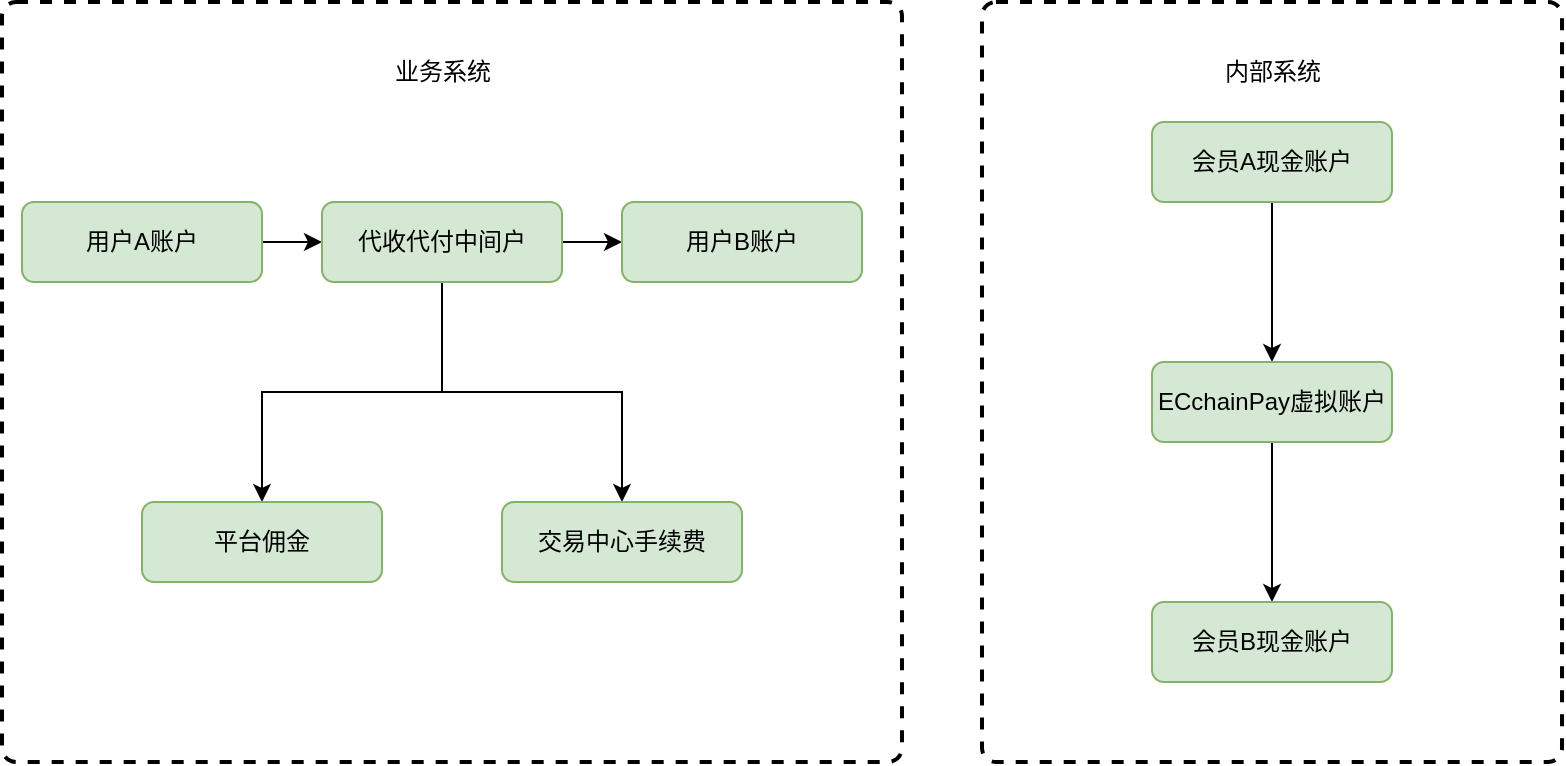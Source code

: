 <mxfile version="12.9.9" type="device"><diagram id="C5RBs43oDa-KdzZeNtuy" name="Page-1"><mxGraphModel dx="1086" dy="806" grid="1" gridSize="10" guides="1" tooltips="1" connect="1" arrows="1" fold="1" page="1" pageScale="1" pageWidth="827" pageHeight="1169" math="0" shadow="0"><root><mxCell id="WIyWlLk6GJQsqaUBKTNV-0"/><mxCell id="WIyWlLk6GJQsqaUBKTNV-1" parent="WIyWlLk6GJQsqaUBKTNV-0"/><mxCell id="RH8Zv0l6lvrFg7YAb0Nw-12" value="" style="rounded=1;whiteSpace=wrap;html=1;absoluteArcSize=1;arcSize=14;strokeWidth=2;dashed=1;" vertex="1" parent="WIyWlLk6GJQsqaUBKTNV-1"><mxGeometry x="20" y="560" width="450" height="380" as="geometry"/></mxCell><mxCell id="RH8Zv0l6lvrFg7YAb0Nw-5" value="" style="edgeStyle=orthogonalEdgeStyle;rounded=0;orthogonalLoop=1;jettySize=auto;html=1;" edge="1" parent="WIyWlLk6GJQsqaUBKTNV-1" source="WIyWlLk6GJQsqaUBKTNV-3" target="RH8Zv0l6lvrFg7YAb0Nw-4"><mxGeometry relative="1" as="geometry"/></mxCell><mxCell id="WIyWlLk6GJQsqaUBKTNV-3" value="用户A账户" style="rounded=1;whiteSpace=wrap;html=1;fontSize=12;glass=0;strokeWidth=1;shadow=0;fillColor=#d5e8d4;strokeColor=#82b366;" parent="WIyWlLk6GJQsqaUBKTNV-1" vertex="1"><mxGeometry x="30" y="660" width="120" height="40" as="geometry"/></mxCell><mxCell id="RH8Zv0l6lvrFg7YAb0Nw-7" value="" style="edgeStyle=orthogonalEdgeStyle;rounded=0;orthogonalLoop=1;jettySize=auto;html=1;" edge="1" parent="WIyWlLk6GJQsqaUBKTNV-1" source="RH8Zv0l6lvrFg7YAb0Nw-4" target="RH8Zv0l6lvrFg7YAb0Nw-6"><mxGeometry relative="1" as="geometry"/></mxCell><mxCell id="RH8Zv0l6lvrFg7YAb0Nw-9" value="" style="edgeStyle=orthogonalEdgeStyle;rounded=0;orthogonalLoop=1;jettySize=auto;html=1;exitX=0.5;exitY=1;exitDx=0;exitDy=0;" edge="1" parent="WIyWlLk6GJQsqaUBKTNV-1" source="RH8Zv0l6lvrFg7YAb0Nw-4" target="RH8Zv0l6lvrFg7YAb0Nw-8"><mxGeometry relative="1" as="geometry"/></mxCell><mxCell id="RH8Zv0l6lvrFg7YAb0Nw-11" value="" style="edgeStyle=orthogonalEdgeStyle;rounded=0;orthogonalLoop=1;jettySize=auto;html=1;exitX=0.5;exitY=1;exitDx=0;exitDy=0;" edge="1" parent="WIyWlLk6GJQsqaUBKTNV-1" source="RH8Zv0l6lvrFg7YAb0Nw-4" target="RH8Zv0l6lvrFg7YAb0Nw-10"><mxGeometry relative="1" as="geometry"/></mxCell><mxCell id="RH8Zv0l6lvrFg7YAb0Nw-4" value="代收代付中间户" style="rounded=1;whiteSpace=wrap;html=1;fontSize=12;glass=0;strokeWidth=1;shadow=0;fillColor=#d5e8d4;strokeColor=#82b366;" vertex="1" parent="WIyWlLk6GJQsqaUBKTNV-1"><mxGeometry x="180" y="660" width="120" height="40" as="geometry"/></mxCell><mxCell id="RH8Zv0l6lvrFg7YAb0Nw-10" value="交易中心手续费" style="rounded=1;whiteSpace=wrap;html=1;fontSize=12;glass=0;strokeWidth=1;shadow=0;fillColor=#d5e8d4;strokeColor=#82b366;" vertex="1" parent="WIyWlLk6GJQsqaUBKTNV-1"><mxGeometry x="270" y="810" width="120" height="40" as="geometry"/></mxCell><mxCell id="RH8Zv0l6lvrFg7YAb0Nw-8" value="平台佣金" style="rounded=1;whiteSpace=wrap;html=1;fontSize=12;glass=0;strokeWidth=1;shadow=0;fillColor=#d5e8d4;strokeColor=#82b366;" vertex="1" parent="WIyWlLk6GJQsqaUBKTNV-1"><mxGeometry x="90" y="810" width="120" height="40" as="geometry"/></mxCell><mxCell id="RH8Zv0l6lvrFg7YAb0Nw-6" value="用户B账户" style="rounded=1;whiteSpace=wrap;html=1;fontSize=12;glass=0;strokeWidth=1;shadow=0;fillColor=#d5e8d4;strokeColor=#82b366;" vertex="1" parent="WIyWlLk6GJQsqaUBKTNV-1"><mxGeometry x="330" y="660" width="120" height="40" as="geometry"/></mxCell><mxCell id="RH8Zv0l6lvrFg7YAb0Nw-13" value="" style="rounded=1;whiteSpace=wrap;html=1;absoluteArcSize=1;arcSize=14;strokeWidth=2;dashed=1;" vertex="1" parent="WIyWlLk6GJQsqaUBKTNV-1"><mxGeometry x="510" y="560" width="290" height="380" as="geometry"/></mxCell><mxCell id="RH8Zv0l6lvrFg7YAb0Nw-14" value="业务系统" style="text;html=1;align=center;verticalAlign=middle;resizable=0;points=[];autosize=1;" vertex="1" parent="WIyWlLk6GJQsqaUBKTNV-1"><mxGeometry x="210" y="585" width="60" height="20" as="geometry"/></mxCell><mxCell id="RH8Zv0l6lvrFg7YAb0Nw-15" value="内部系统" style="text;html=1;align=center;verticalAlign=middle;resizable=0;points=[];autosize=1;" vertex="1" parent="WIyWlLk6GJQsqaUBKTNV-1"><mxGeometry x="625" y="585" width="60" height="20" as="geometry"/></mxCell><mxCell id="RH8Zv0l6lvrFg7YAb0Nw-18" value="" style="edgeStyle=orthogonalEdgeStyle;rounded=0;orthogonalLoop=1;jettySize=auto;html=1;" edge="1" parent="WIyWlLk6GJQsqaUBKTNV-1" source="RH8Zv0l6lvrFg7YAb0Nw-16" target="RH8Zv0l6lvrFg7YAb0Nw-17"><mxGeometry relative="1" as="geometry"/></mxCell><mxCell id="RH8Zv0l6lvrFg7YAb0Nw-16" value="会员A现金账户" style="rounded=1;whiteSpace=wrap;html=1;fontSize=12;glass=0;strokeWidth=1;shadow=0;fillColor=#d5e8d4;strokeColor=#82b366;" vertex="1" parent="WIyWlLk6GJQsqaUBKTNV-1"><mxGeometry x="595" y="620" width="120" height="40" as="geometry"/></mxCell><mxCell id="RH8Zv0l6lvrFg7YAb0Nw-20" value="" style="edgeStyle=orthogonalEdgeStyle;rounded=0;orthogonalLoop=1;jettySize=auto;html=1;" edge="1" parent="WIyWlLk6GJQsqaUBKTNV-1" source="RH8Zv0l6lvrFg7YAb0Nw-17" target="RH8Zv0l6lvrFg7YAb0Nw-19"><mxGeometry relative="1" as="geometry"/></mxCell><mxCell id="RH8Zv0l6lvrFg7YAb0Nw-17" value="ECchainPay虚拟账户" style="rounded=1;whiteSpace=wrap;html=1;fontSize=12;glass=0;strokeWidth=1;shadow=0;fillColor=#d5e8d4;strokeColor=#82b366;" vertex="1" parent="WIyWlLk6GJQsqaUBKTNV-1"><mxGeometry x="595" y="740" width="120" height="40" as="geometry"/></mxCell><mxCell id="RH8Zv0l6lvrFg7YAb0Nw-19" value="会员B现金账户" style="rounded=1;whiteSpace=wrap;html=1;fontSize=12;glass=0;strokeWidth=1;shadow=0;fillColor=#d5e8d4;strokeColor=#82b366;" vertex="1" parent="WIyWlLk6GJQsqaUBKTNV-1"><mxGeometry x="595" y="860" width="120" height="40" as="geometry"/></mxCell></root></mxGraphModel></diagram></mxfile>